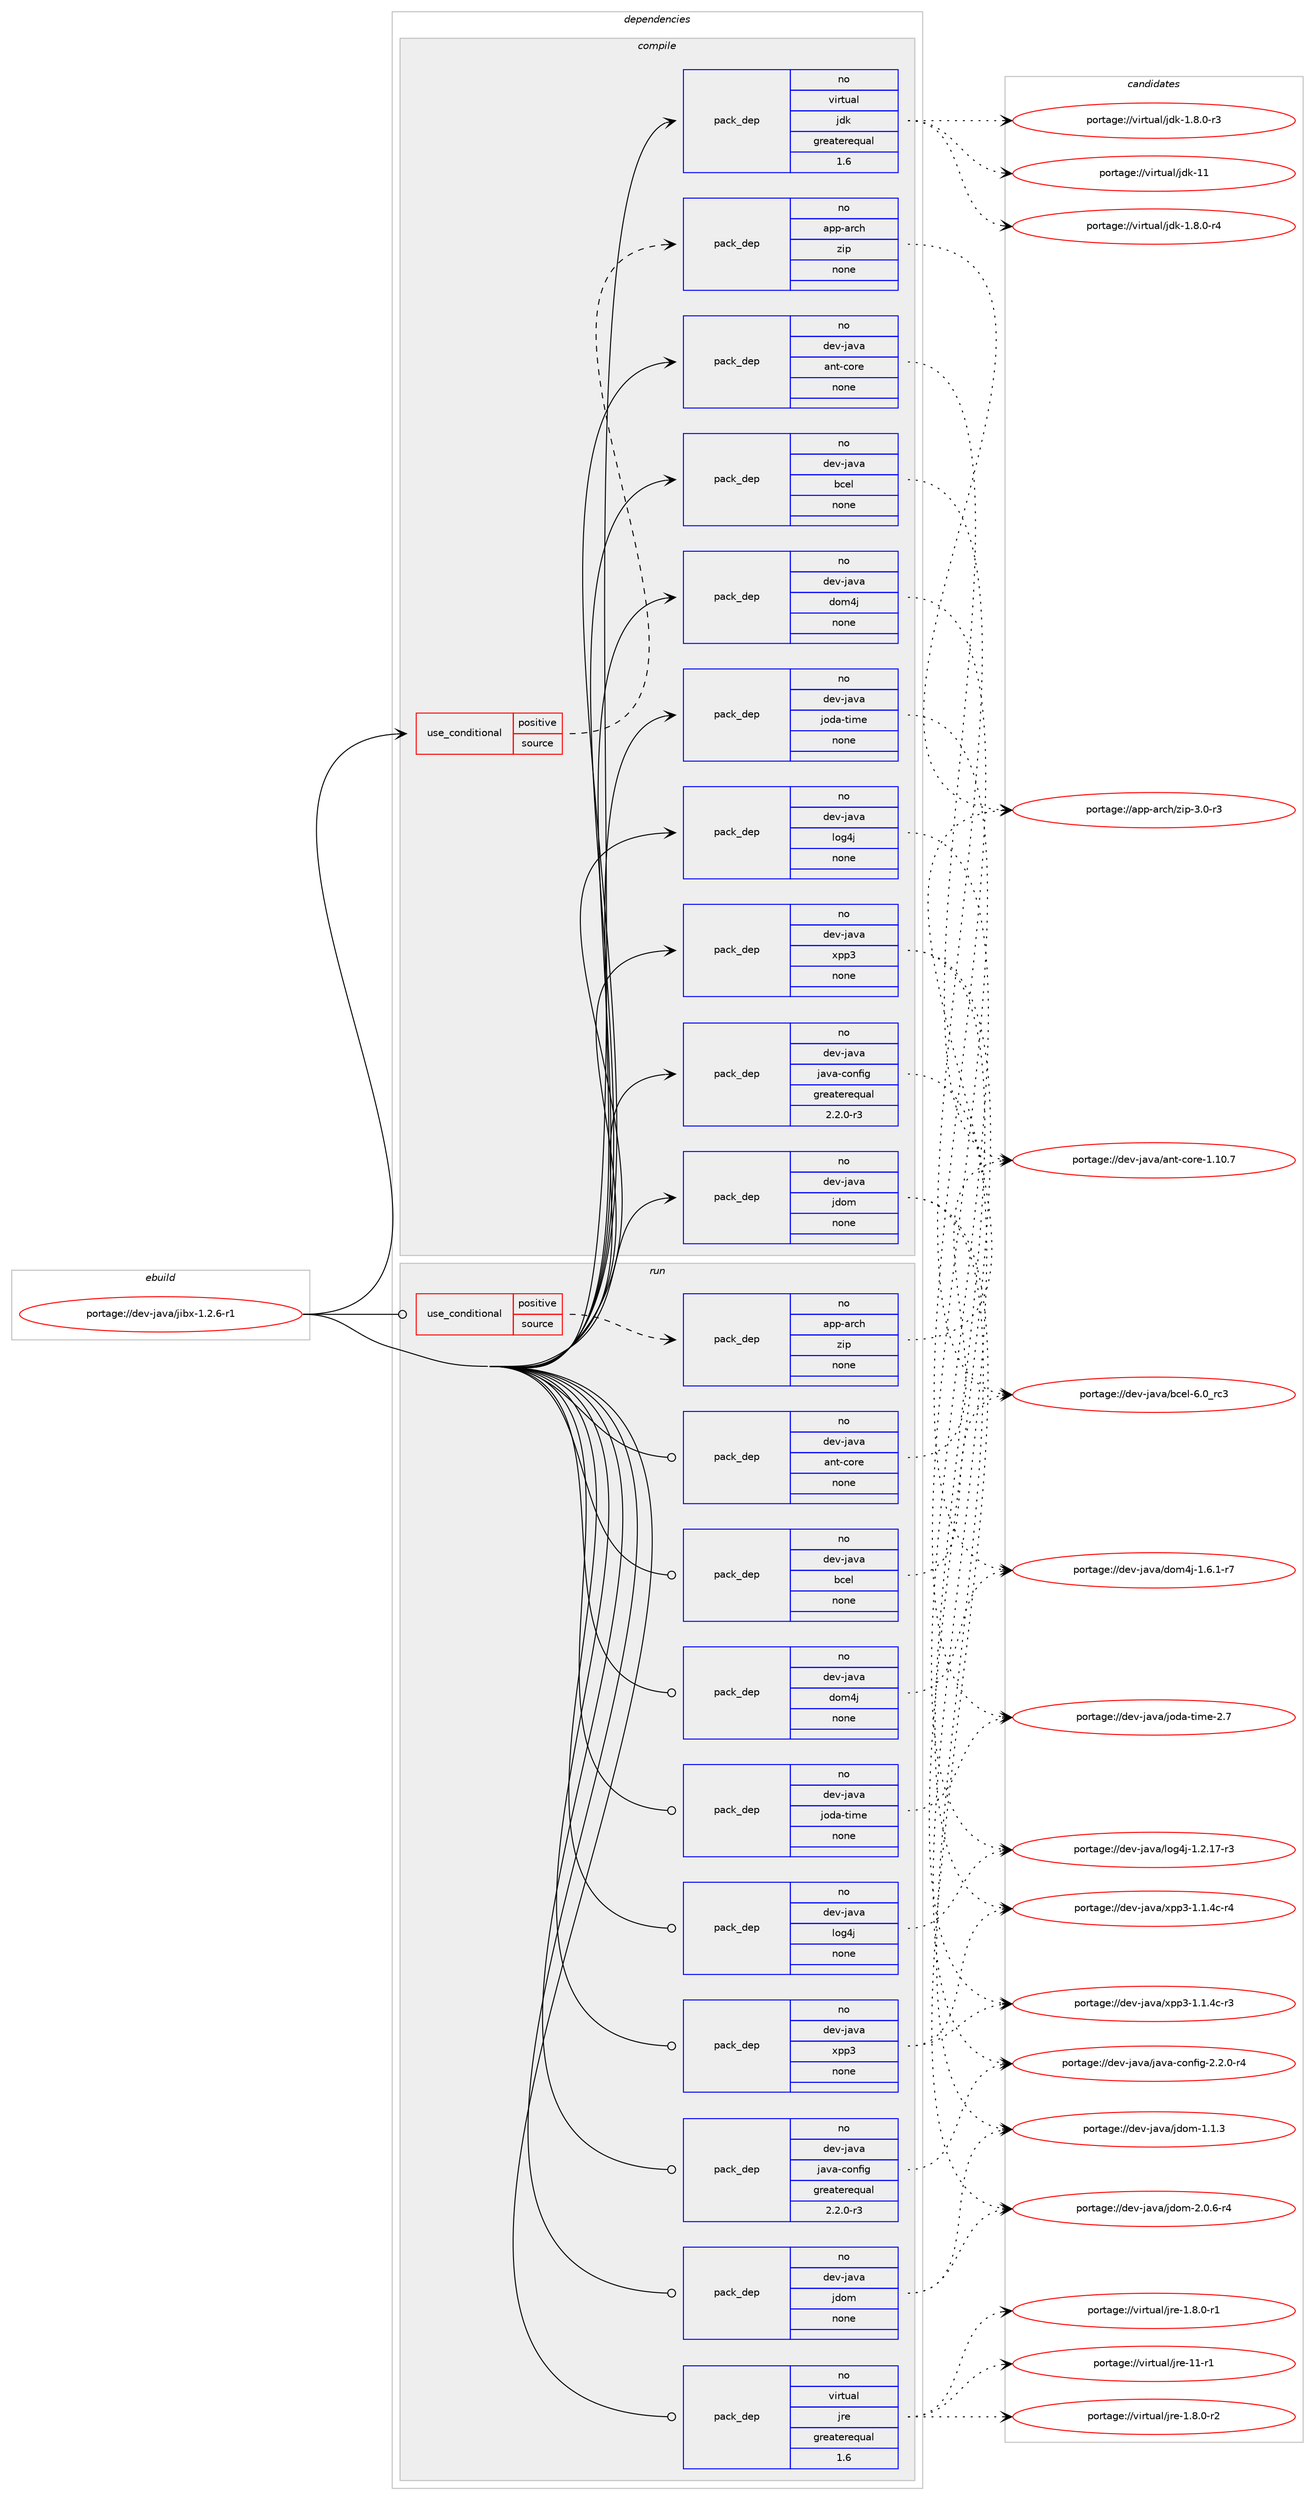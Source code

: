 digraph prolog {

# *************
# Graph options
# *************

newrank=true;
concentrate=true;
compound=true;
graph [rankdir=LR,fontname=Helvetica,fontsize=10,ranksep=1.5];#, ranksep=2.5, nodesep=0.2];
edge  [arrowhead=vee];
node  [fontname=Helvetica,fontsize=10];

# **********
# The ebuild
# **********

subgraph cluster_leftcol {
color=gray;
label=<<i>ebuild</i>>;
id [label="portage://dev-java/jibx-1.2.6-r1", color=red, width=4, href="../dev-java/jibx-1.2.6-r1.svg"];
}

# ****************
# The dependencies
# ****************

subgraph cluster_midcol {
color=gray;
label=<<i>dependencies</i>>;
subgraph cluster_compile {
fillcolor="#eeeeee";
style=filled;
label=<<i>compile</i>>;
subgraph cond129766 {
dependency529366 [label=<<TABLE BORDER="0" CELLBORDER="1" CELLSPACING="0" CELLPADDING="4"><TR><TD ROWSPAN="3" CELLPADDING="10">use_conditional</TD></TR><TR><TD>positive</TD></TR><TR><TD>source</TD></TR></TABLE>>, shape=none, color=red];
subgraph pack393989 {
dependency529367 [label=<<TABLE BORDER="0" CELLBORDER="1" CELLSPACING="0" CELLPADDING="4" WIDTH="220"><TR><TD ROWSPAN="6" CELLPADDING="30">pack_dep</TD></TR><TR><TD WIDTH="110">no</TD></TR><TR><TD>app-arch</TD></TR><TR><TD>zip</TD></TR><TR><TD>none</TD></TR><TR><TD></TD></TR></TABLE>>, shape=none, color=blue];
}
dependency529366:e -> dependency529367:w [weight=20,style="dashed",arrowhead="vee"];
}
id:e -> dependency529366:w [weight=20,style="solid",arrowhead="vee"];
subgraph pack393990 {
dependency529368 [label=<<TABLE BORDER="0" CELLBORDER="1" CELLSPACING="0" CELLPADDING="4" WIDTH="220"><TR><TD ROWSPAN="6" CELLPADDING="30">pack_dep</TD></TR><TR><TD WIDTH="110">no</TD></TR><TR><TD>dev-java</TD></TR><TR><TD>ant-core</TD></TR><TR><TD>none</TD></TR><TR><TD></TD></TR></TABLE>>, shape=none, color=blue];
}
id:e -> dependency529368:w [weight=20,style="solid",arrowhead="vee"];
subgraph pack393991 {
dependency529369 [label=<<TABLE BORDER="0" CELLBORDER="1" CELLSPACING="0" CELLPADDING="4" WIDTH="220"><TR><TD ROWSPAN="6" CELLPADDING="30">pack_dep</TD></TR><TR><TD WIDTH="110">no</TD></TR><TR><TD>dev-java</TD></TR><TR><TD>bcel</TD></TR><TR><TD>none</TD></TR><TR><TD></TD></TR></TABLE>>, shape=none, color=blue];
}
id:e -> dependency529369:w [weight=20,style="solid",arrowhead="vee"];
subgraph pack393992 {
dependency529370 [label=<<TABLE BORDER="0" CELLBORDER="1" CELLSPACING="0" CELLPADDING="4" WIDTH="220"><TR><TD ROWSPAN="6" CELLPADDING="30">pack_dep</TD></TR><TR><TD WIDTH="110">no</TD></TR><TR><TD>dev-java</TD></TR><TR><TD>dom4j</TD></TR><TR><TD>none</TD></TR><TR><TD></TD></TR></TABLE>>, shape=none, color=blue];
}
id:e -> dependency529370:w [weight=20,style="solid",arrowhead="vee"];
subgraph pack393993 {
dependency529371 [label=<<TABLE BORDER="0" CELLBORDER="1" CELLSPACING="0" CELLPADDING="4" WIDTH="220"><TR><TD ROWSPAN="6" CELLPADDING="30">pack_dep</TD></TR><TR><TD WIDTH="110">no</TD></TR><TR><TD>dev-java</TD></TR><TR><TD>java-config</TD></TR><TR><TD>greaterequal</TD></TR><TR><TD>2.2.0-r3</TD></TR></TABLE>>, shape=none, color=blue];
}
id:e -> dependency529371:w [weight=20,style="solid",arrowhead="vee"];
subgraph pack393994 {
dependency529372 [label=<<TABLE BORDER="0" CELLBORDER="1" CELLSPACING="0" CELLPADDING="4" WIDTH="220"><TR><TD ROWSPAN="6" CELLPADDING="30">pack_dep</TD></TR><TR><TD WIDTH="110">no</TD></TR><TR><TD>dev-java</TD></TR><TR><TD>jdom</TD></TR><TR><TD>none</TD></TR><TR><TD></TD></TR></TABLE>>, shape=none, color=blue];
}
id:e -> dependency529372:w [weight=20,style="solid",arrowhead="vee"];
subgraph pack393995 {
dependency529373 [label=<<TABLE BORDER="0" CELLBORDER="1" CELLSPACING="0" CELLPADDING="4" WIDTH="220"><TR><TD ROWSPAN="6" CELLPADDING="30">pack_dep</TD></TR><TR><TD WIDTH="110">no</TD></TR><TR><TD>dev-java</TD></TR><TR><TD>joda-time</TD></TR><TR><TD>none</TD></TR><TR><TD></TD></TR></TABLE>>, shape=none, color=blue];
}
id:e -> dependency529373:w [weight=20,style="solid",arrowhead="vee"];
subgraph pack393996 {
dependency529374 [label=<<TABLE BORDER="0" CELLBORDER="1" CELLSPACING="0" CELLPADDING="4" WIDTH="220"><TR><TD ROWSPAN="6" CELLPADDING="30">pack_dep</TD></TR><TR><TD WIDTH="110">no</TD></TR><TR><TD>dev-java</TD></TR><TR><TD>log4j</TD></TR><TR><TD>none</TD></TR><TR><TD></TD></TR></TABLE>>, shape=none, color=blue];
}
id:e -> dependency529374:w [weight=20,style="solid",arrowhead="vee"];
subgraph pack393997 {
dependency529375 [label=<<TABLE BORDER="0" CELLBORDER="1" CELLSPACING="0" CELLPADDING="4" WIDTH="220"><TR><TD ROWSPAN="6" CELLPADDING="30">pack_dep</TD></TR><TR><TD WIDTH="110">no</TD></TR><TR><TD>dev-java</TD></TR><TR><TD>xpp3</TD></TR><TR><TD>none</TD></TR><TR><TD></TD></TR></TABLE>>, shape=none, color=blue];
}
id:e -> dependency529375:w [weight=20,style="solid",arrowhead="vee"];
subgraph pack393998 {
dependency529376 [label=<<TABLE BORDER="0" CELLBORDER="1" CELLSPACING="0" CELLPADDING="4" WIDTH="220"><TR><TD ROWSPAN="6" CELLPADDING="30">pack_dep</TD></TR><TR><TD WIDTH="110">no</TD></TR><TR><TD>virtual</TD></TR><TR><TD>jdk</TD></TR><TR><TD>greaterequal</TD></TR><TR><TD>1.6</TD></TR></TABLE>>, shape=none, color=blue];
}
id:e -> dependency529376:w [weight=20,style="solid",arrowhead="vee"];
}
subgraph cluster_compileandrun {
fillcolor="#eeeeee";
style=filled;
label=<<i>compile and run</i>>;
}
subgraph cluster_run {
fillcolor="#eeeeee";
style=filled;
label=<<i>run</i>>;
subgraph cond129767 {
dependency529377 [label=<<TABLE BORDER="0" CELLBORDER="1" CELLSPACING="0" CELLPADDING="4"><TR><TD ROWSPAN="3" CELLPADDING="10">use_conditional</TD></TR><TR><TD>positive</TD></TR><TR><TD>source</TD></TR></TABLE>>, shape=none, color=red];
subgraph pack393999 {
dependency529378 [label=<<TABLE BORDER="0" CELLBORDER="1" CELLSPACING="0" CELLPADDING="4" WIDTH="220"><TR><TD ROWSPAN="6" CELLPADDING="30">pack_dep</TD></TR><TR><TD WIDTH="110">no</TD></TR><TR><TD>app-arch</TD></TR><TR><TD>zip</TD></TR><TR><TD>none</TD></TR><TR><TD></TD></TR></TABLE>>, shape=none, color=blue];
}
dependency529377:e -> dependency529378:w [weight=20,style="dashed",arrowhead="vee"];
}
id:e -> dependency529377:w [weight=20,style="solid",arrowhead="odot"];
subgraph pack394000 {
dependency529379 [label=<<TABLE BORDER="0" CELLBORDER="1" CELLSPACING="0" CELLPADDING="4" WIDTH="220"><TR><TD ROWSPAN="6" CELLPADDING="30">pack_dep</TD></TR><TR><TD WIDTH="110">no</TD></TR><TR><TD>dev-java</TD></TR><TR><TD>ant-core</TD></TR><TR><TD>none</TD></TR><TR><TD></TD></TR></TABLE>>, shape=none, color=blue];
}
id:e -> dependency529379:w [weight=20,style="solid",arrowhead="odot"];
subgraph pack394001 {
dependency529380 [label=<<TABLE BORDER="0" CELLBORDER="1" CELLSPACING="0" CELLPADDING="4" WIDTH="220"><TR><TD ROWSPAN="6" CELLPADDING="30">pack_dep</TD></TR><TR><TD WIDTH="110">no</TD></TR><TR><TD>dev-java</TD></TR><TR><TD>bcel</TD></TR><TR><TD>none</TD></TR><TR><TD></TD></TR></TABLE>>, shape=none, color=blue];
}
id:e -> dependency529380:w [weight=20,style="solid",arrowhead="odot"];
subgraph pack394002 {
dependency529381 [label=<<TABLE BORDER="0" CELLBORDER="1" CELLSPACING="0" CELLPADDING="4" WIDTH="220"><TR><TD ROWSPAN="6" CELLPADDING="30">pack_dep</TD></TR><TR><TD WIDTH="110">no</TD></TR><TR><TD>dev-java</TD></TR><TR><TD>dom4j</TD></TR><TR><TD>none</TD></TR><TR><TD></TD></TR></TABLE>>, shape=none, color=blue];
}
id:e -> dependency529381:w [weight=20,style="solid",arrowhead="odot"];
subgraph pack394003 {
dependency529382 [label=<<TABLE BORDER="0" CELLBORDER="1" CELLSPACING="0" CELLPADDING="4" WIDTH="220"><TR><TD ROWSPAN="6" CELLPADDING="30">pack_dep</TD></TR><TR><TD WIDTH="110">no</TD></TR><TR><TD>dev-java</TD></TR><TR><TD>java-config</TD></TR><TR><TD>greaterequal</TD></TR><TR><TD>2.2.0-r3</TD></TR></TABLE>>, shape=none, color=blue];
}
id:e -> dependency529382:w [weight=20,style="solid",arrowhead="odot"];
subgraph pack394004 {
dependency529383 [label=<<TABLE BORDER="0" CELLBORDER="1" CELLSPACING="0" CELLPADDING="4" WIDTH="220"><TR><TD ROWSPAN="6" CELLPADDING="30">pack_dep</TD></TR><TR><TD WIDTH="110">no</TD></TR><TR><TD>dev-java</TD></TR><TR><TD>jdom</TD></TR><TR><TD>none</TD></TR><TR><TD></TD></TR></TABLE>>, shape=none, color=blue];
}
id:e -> dependency529383:w [weight=20,style="solid",arrowhead="odot"];
subgraph pack394005 {
dependency529384 [label=<<TABLE BORDER="0" CELLBORDER="1" CELLSPACING="0" CELLPADDING="4" WIDTH="220"><TR><TD ROWSPAN="6" CELLPADDING="30">pack_dep</TD></TR><TR><TD WIDTH="110">no</TD></TR><TR><TD>dev-java</TD></TR><TR><TD>joda-time</TD></TR><TR><TD>none</TD></TR><TR><TD></TD></TR></TABLE>>, shape=none, color=blue];
}
id:e -> dependency529384:w [weight=20,style="solid",arrowhead="odot"];
subgraph pack394006 {
dependency529385 [label=<<TABLE BORDER="0" CELLBORDER="1" CELLSPACING="0" CELLPADDING="4" WIDTH="220"><TR><TD ROWSPAN="6" CELLPADDING="30">pack_dep</TD></TR><TR><TD WIDTH="110">no</TD></TR><TR><TD>dev-java</TD></TR><TR><TD>log4j</TD></TR><TR><TD>none</TD></TR><TR><TD></TD></TR></TABLE>>, shape=none, color=blue];
}
id:e -> dependency529385:w [weight=20,style="solid",arrowhead="odot"];
subgraph pack394007 {
dependency529386 [label=<<TABLE BORDER="0" CELLBORDER="1" CELLSPACING="0" CELLPADDING="4" WIDTH="220"><TR><TD ROWSPAN="6" CELLPADDING="30">pack_dep</TD></TR><TR><TD WIDTH="110">no</TD></TR><TR><TD>dev-java</TD></TR><TR><TD>xpp3</TD></TR><TR><TD>none</TD></TR><TR><TD></TD></TR></TABLE>>, shape=none, color=blue];
}
id:e -> dependency529386:w [weight=20,style="solid",arrowhead="odot"];
subgraph pack394008 {
dependency529387 [label=<<TABLE BORDER="0" CELLBORDER="1" CELLSPACING="0" CELLPADDING="4" WIDTH="220"><TR><TD ROWSPAN="6" CELLPADDING="30">pack_dep</TD></TR><TR><TD WIDTH="110">no</TD></TR><TR><TD>virtual</TD></TR><TR><TD>jre</TD></TR><TR><TD>greaterequal</TD></TR><TR><TD>1.6</TD></TR></TABLE>>, shape=none, color=blue];
}
id:e -> dependency529387:w [weight=20,style="solid",arrowhead="odot"];
}
}

# **************
# The candidates
# **************

subgraph cluster_choices {
rank=same;
color=gray;
label=<<i>candidates</i>>;

subgraph choice393989 {
color=black;
nodesep=1;
choice9711211245971149910447122105112455146484511451 [label="portage://app-arch/zip-3.0-r3", color=red, width=4,href="../app-arch/zip-3.0-r3.svg"];
dependency529367:e -> choice9711211245971149910447122105112455146484511451:w [style=dotted,weight="100"];
}
subgraph choice393990 {
color=black;
nodesep=1;
choice1001011184510697118974797110116459911111410145494649484655 [label="portage://dev-java/ant-core-1.10.7", color=red, width=4,href="../dev-java/ant-core-1.10.7.svg"];
dependency529368:e -> choice1001011184510697118974797110116459911111410145494649484655:w [style=dotted,weight="100"];
}
subgraph choice393991 {
color=black;
nodesep=1;
choice10010111845106971189747989910110845544648951149951 [label="portage://dev-java/bcel-6.0_rc3", color=red, width=4,href="../dev-java/bcel-6.0_rc3.svg"];
dependency529369:e -> choice10010111845106971189747989910110845544648951149951:w [style=dotted,weight="100"];
}
subgraph choice393992 {
color=black;
nodesep=1;
choice10010111845106971189747100111109521064549465446494511455 [label="portage://dev-java/dom4j-1.6.1-r7", color=red, width=4,href="../dev-java/dom4j-1.6.1-r7.svg"];
dependency529370:e -> choice10010111845106971189747100111109521064549465446494511455:w [style=dotted,weight="100"];
}
subgraph choice393993 {
color=black;
nodesep=1;
choice10010111845106971189747106971189745991111101021051034550465046484511452 [label="portage://dev-java/java-config-2.2.0-r4", color=red, width=4,href="../dev-java/java-config-2.2.0-r4.svg"];
dependency529371:e -> choice10010111845106971189747106971189745991111101021051034550465046484511452:w [style=dotted,weight="100"];
}
subgraph choice393994 {
color=black;
nodesep=1;
choice100101118451069711897471061001111094550464846544511452 [label="portage://dev-java/jdom-2.0.6-r4", color=red, width=4,href="../dev-java/jdom-2.0.6-r4.svg"];
choice10010111845106971189747106100111109454946494651 [label="portage://dev-java/jdom-1.1.3", color=red, width=4,href="../dev-java/jdom-1.1.3.svg"];
dependency529372:e -> choice100101118451069711897471061001111094550464846544511452:w [style=dotted,weight="100"];
dependency529372:e -> choice10010111845106971189747106100111109454946494651:w [style=dotted,weight="100"];
}
subgraph choice393995 {
color=black;
nodesep=1;
choice10010111845106971189747106111100974511610510910145504655 [label="portage://dev-java/joda-time-2.7", color=red, width=4,href="../dev-java/joda-time-2.7.svg"];
dependency529373:e -> choice10010111845106971189747106111100974511610510910145504655:w [style=dotted,weight="100"];
}
subgraph choice393996 {
color=black;
nodesep=1;
choice1001011184510697118974710811110352106454946504649554511451 [label="portage://dev-java/log4j-1.2.17-r3", color=red, width=4,href="../dev-java/log4j-1.2.17-r3.svg"];
dependency529374:e -> choice1001011184510697118974710811110352106454946504649554511451:w [style=dotted,weight="100"];
}
subgraph choice393997 {
color=black;
nodesep=1;
choice1001011184510697118974712011211251454946494652994511452 [label="portage://dev-java/xpp3-1.1.4c-r4", color=red, width=4,href="../dev-java/xpp3-1.1.4c-r4.svg"];
choice1001011184510697118974712011211251454946494652994511451 [label="portage://dev-java/xpp3-1.1.4c-r3", color=red, width=4,href="../dev-java/xpp3-1.1.4c-r3.svg"];
dependency529375:e -> choice1001011184510697118974712011211251454946494652994511452:w [style=dotted,weight="100"];
dependency529375:e -> choice1001011184510697118974712011211251454946494652994511451:w [style=dotted,weight="100"];
}
subgraph choice393998 {
color=black;
nodesep=1;
choice1181051141161179710847106100107454949 [label="portage://virtual/jdk-11", color=red, width=4,href="../virtual/jdk-11.svg"];
choice11810511411611797108471061001074549465646484511452 [label="portage://virtual/jdk-1.8.0-r4", color=red, width=4,href="../virtual/jdk-1.8.0-r4.svg"];
choice11810511411611797108471061001074549465646484511451 [label="portage://virtual/jdk-1.8.0-r3", color=red, width=4,href="../virtual/jdk-1.8.0-r3.svg"];
dependency529376:e -> choice1181051141161179710847106100107454949:w [style=dotted,weight="100"];
dependency529376:e -> choice11810511411611797108471061001074549465646484511452:w [style=dotted,weight="100"];
dependency529376:e -> choice11810511411611797108471061001074549465646484511451:w [style=dotted,weight="100"];
}
subgraph choice393999 {
color=black;
nodesep=1;
choice9711211245971149910447122105112455146484511451 [label="portage://app-arch/zip-3.0-r3", color=red, width=4,href="../app-arch/zip-3.0-r3.svg"];
dependency529378:e -> choice9711211245971149910447122105112455146484511451:w [style=dotted,weight="100"];
}
subgraph choice394000 {
color=black;
nodesep=1;
choice1001011184510697118974797110116459911111410145494649484655 [label="portage://dev-java/ant-core-1.10.7", color=red, width=4,href="../dev-java/ant-core-1.10.7.svg"];
dependency529379:e -> choice1001011184510697118974797110116459911111410145494649484655:w [style=dotted,weight="100"];
}
subgraph choice394001 {
color=black;
nodesep=1;
choice10010111845106971189747989910110845544648951149951 [label="portage://dev-java/bcel-6.0_rc3", color=red, width=4,href="../dev-java/bcel-6.0_rc3.svg"];
dependency529380:e -> choice10010111845106971189747989910110845544648951149951:w [style=dotted,weight="100"];
}
subgraph choice394002 {
color=black;
nodesep=1;
choice10010111845106971189747100111109521064549465446494511455 [label="portage://dev-java/dom4j-1.6.1-r7", color=red, width=4,href="../dev-java/dom4j-1.6.1-r7.svg"];
dependency529381:e -> choice10010111845106971189747100111109521064549465446494511455:w [style=dotted,weight="100"];
}
subgraph choice394003 {
color=black;
nodesep=1;
choice10010111845106971189747106971189745991111101021051034550465046484511452 [label="portage://dev-java/java-config-2.2.0-r4", color=red, width=4,href="../dev-java/java-config-2.2.0-r4.svg"];
dependency529382:e -> choice10010111845106971189747106971189745991111101021051034550465046484511452:w [style=dotted,weight="100"];
}
subgraph choice394004 {
color=black;
nodesep=1;
choice100101118451069711897471061001111094550464846544511452 [label="portage://dev-java/jdom-2.0.6-r4", color=red, width=4,href="../dev-java/jdom-2.0.6-r4.svg"];
choice10010111845106971189747106100111109454946494651 [label="portage://dev-java/jdom-1.1.3", color=red, width=4,href="../dev-java/jdom-1.1.3.svg"];
dependency529383:e -> choice100101118451069711897471061001111094550464846544511452:w [style=dotted,weight="100"];
dependency529383:e -> choice10010111845106971189747106100111109454946494651:w [style=dotted,weight="100"];
}
subgraph choice394005 {
color=black;
nodesep=1;
choice10010111845106971189747106111100974511610510910145504655 [label="portage://dev-java/joda-time-2.7", color=red, width=4,href="../dev-java/joda-time-2.7.svg"];
dependency529384:e -> choice10010111845106971189747106111100974511610510910145504655:w [style=dotted,weight="100"];
}
subgraph choice394006 {
color=black;
nodesep=1;
choice1001011184510697118974710811110352106454946504649554511451 [label="portage://dev-java/log4j-1.2.17-r3", color=red, width=4,href="../dev-java/log4j-1.2.17-r3.svg"];
dependency529385:e -> choice1001011184510697118974710811110352106454946504649554511451:w [style=dotted,weight="100"];
}
subgraph choice394007 {
color=black;
nodesep=1;
choice1001011184510697118974712011211251454946494652994511452 [label="portage://dev-java/xpp3-1.1.4c-r4", color=red, width=4,href="../dev-java/xpp3-1.1.4c-r4.svg"];
choice1001011184510697118974712011211251454946494652994511451 [label="portage://dev-java/xpp3-1.1.4c-r3", color=red, width=4,href="../dev-java/xpp3-1.1.4c-r3.svg"];
dependency529386:e -> choice1001011184510697118974712011211251454946494652994511452:w [style=dotted,weight="100"];
dependency529386:e -> choice1001011184510697118974712011211251454946494652994511451:w [style=dotted,weight="100"];
}
subgraph choice394008 {
color=black;
nodesep=1;
choice11810511411611797108471061141014549494511449 [label="portage://virtual/jre-11-r1", color=red, width=4,href="../virtual/jre-11-r1.svg"];
choice11810511411611797108471061141014549465646484511450 [label="portage://virtual/jre-1.8.0-r2", color=red, width=4,href="../virtual/jre-1.8.0-r2.svg"];
choice11810511411611797108471061141014549465646484511449 [label="portage://virtual/jre-1.8.0-r1", color=red, width=4,href="../virtual/jre-1.8.0-r1.svg"];
dependency529387:e -> choice11810511411611797108471061141014549494511449:w [style=dotted,weight="100"];
dependency529387:e -> choice11810511411611797108471061141014549465646484511450:w [style=dotted,weight="100"];
dependency529387:e -> choice11810511411611797108471061141014549465646484511449:w [style=dotted,weight="100"];
}
}

}
